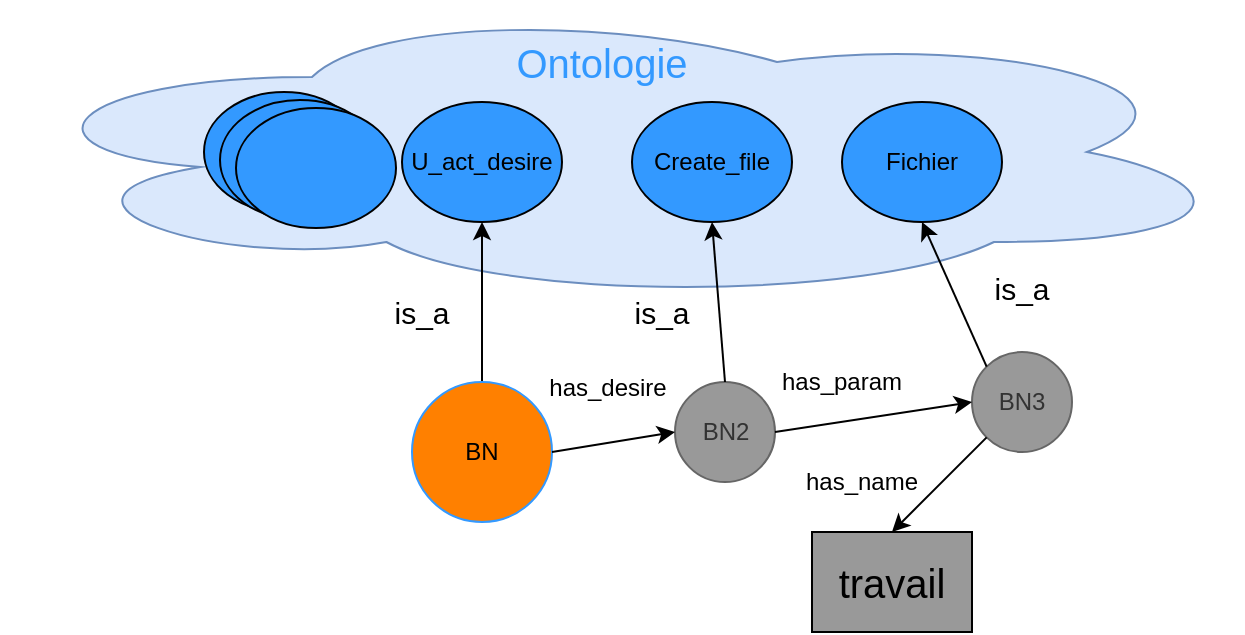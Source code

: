 <mxfile version="10.6.8" type="device"><diagram id="lExLXjc1cdtKiexNxYVn" name="Page-1"><mxGraphModel dx="1074" dy="1669" grid="1" gridSize="10" guides="1" tooltips="1" connect="1" arrows="1" fold="1" page="1" pageScale="1" pageWidth="850" pageHeight="1100" math="0" shadow="0"><root><mxCell id="0"/><mxCell id="1" parent="0"/><mxCell id="gBONUCXfuuOxTCACP9RK-22" value="" style="ellipse;shape=cloud;whiteSpace=wrap;html=1;strokeColor=#6c8ebf;fillColor=#dae8fc;" vertex="1" parent="1"><mxGeometry x="320" y="-70" width="620" height="150" as="geometry"/></mxCell><mxCell id="gBONUCXfuuOxTCACP9RK-26" style="edgeStyle=orthogonalEdgeStyle;rounded=0;orthogonalLoop=1;jettySize=auto;html=1;exitX=0.5;exitY=0;exitDx=0;exitDy=0;entryX=0.5;entryY=1;entryDx=0;entryDy=0;" edge="1" parent="1" source="lvxdYItzJVjIvdjhRI7E-11" target="gBONUCXfuuOxTCACP9RK-9"><mxGeometry relative="1" as="geometry"/></mxCell><mxCell id="lvxdYItzJVjIvdjhRI7E-11" value="BN" style="ellipse;whiteSpace=wrap;html=1;aspect=fixed;strokeColor=#3399FF;fillColor=#FF8000;" parent="1" vertex="1"><mxGeometry x="525" y="120" width="70" height="70" as="geometry"/></mxCell><mxCell id="gBONUCXfuuOxTCACP9RK-1" value="BN3" style="ellipse;whiteSpace=wrap;html=1;aspect=fixed;strokeColor=#666666;fillColor=#999999;fontColor=#333333;" vertex="1" parent="1"><mxGeometry x="805" y="105" width="50" height="50" as="geometry"/></mxCell><mxCell id="gBONUCXfuuOxTCACP9RK-7" value="Create_file" style="ellipse;whiteSpace=wrap;html=1;strokeColor=#000000;fillColor=#3399FF;" vertex="1" parent="1"><mxGeometry x="635" y="-20" width="80" height="60" as="geometry"/></mxCell><mxCell id="gBONUCXfuuOxTCACP9RK-9" value="U_act_desire" style="ellipse;whiteSpace=wrap;html=1;strokeColor=#000000;fillColor=#3399FF;" vertex="1" parent="1"><mxGeometry x="520" y="-20" width="80" height="60" as="geometry"/></mxCell><mxCell id="gBONUCXfuuOxTCACP9RK-10" value="Fichier" style="ellipse;whiteSpace=wrap;html=1;strokeColor=#000000;fillColor=#3399FF;" vertex="1" parent="1"><mxGeometry x="740" y="-20" width="80" height="60" as="geometry"/></mxCell><mxCell id="gBONUCXfuuOxTCACP9RK-11" value="" style="ellipse;whiteSpace=wrap;html=1;strokeColor=#000000;fillColor=#3399FF;" vertex="1" parent="1"><mxGeometry x="421" y="-25" width="80" height="60" as="geometry"/></mxCell><mxCell id="gBONUCXfuuOxTCACP9RK-12" value="" style="ellipse;whiteSpace=wrap;html=1;strokeColor=#000000;fillColor=#3399FF;" vertex="1" parent="1"><mxGeometry x="429" y="-21" width="80" height="60" as="geometry"/></mxCell><mxCell id="gBONUCXfuuOxTCACP9RK-16" value="&lt;font style=&quot;font-size: 15px&quot;&gt;is_a&lt;/font&gt;" style="text;html=1;strokeColor=none;fillColor=none;align=center;verticalAlign=middle;whiteSpace=wrap;rounded=0;" vertex="1" parent="1"><mxGeometry x="510" y="75" width="40" height="20" as="geometry"/></mxCell><mxCell id="gBONUCXfuuOxTCACP9RK-17" value="" style="endArrow=classic;html=1;entryX=0.5;entryY=1;entryDx=0;entryDy=0;exitX=0;exitY=0;exitDx=0;exitDy=0;" edge="1" parent="1" source="gBONUCXfuuOxTCACP9RK-1" target="gBONUCXfuuOxTCACP9RK-10"><mxGeometry width="50" height="50" relative="1" as="geometry"><mxPoint x="760" y="240" as="sourcePoint"/><mxPoint x="800" y="320" as="targetPoint"/></mxGeometry></mxCell><mxCell id="gBONUCXfuuOxTCACP9RK-21" value="&lt;font style=&quot;font-size: 15px&quot;&gt;is_a&lt;/font&gt;" style="text;html=1;strokeColor=none;fillColor=none;align=center;verticalAlign=middle;whiteSpace=wrap;rounded=0;" vertex="1" parent="1"><mxGeometry x="810" y="62.5" width="40" height="20" as="geometry"/></mxCell><mxCell id="gBONUCXfuuOxTCACP9RK-23" value="&lt;font style=&quot;font-size: 20px&quot; color=&quot;#3399FF&quot;&gt;Ontologie&lt;/font&gt;" style="text;html=1;strokeColor=none;fillColor=none;align=center;verticalAlign=middle;whiteSpace=wrap;rounded=0;" vertex="1" parent="1"><mxGeometry x="600" y="-50" width="40" height="20" as="geometry"/></mxCell><mxCell id="gBONUCXfuuOxTCACP9RK-27" value="BN2" style="ellipse;whiteSpace=wrap;html=1;aspect=fixed;strokeColor=#666666;fillColor=#999999;fontColor=#333333;" vertex="1" parent="1"><mxGeometry x="656.5" y="120" width="50" height="50" as="geometry"/></mxCell><mxCell id="gBONUCXfuuOxTCACP9RK-29" value="&lt;font style=&quot;font-size: 15px&quot;&gt;is_a&lt;/font&gt;" style="text;html=1;strokeColor=none;fillColor=none;align=center;verticalAlign=middle;whiteSpace=wrap;rounded=0;" vertex="1" parent="1"><mxGeometry x="630" y="75" width="40" height="20" as="geometry"/></mxCell><mxCell id="gBONUCXfuuOxTCACP9RK-31" value="" style="endArrow=classic;html=1;entryX=0;entryY=0.5;entryDx=0;entryDy=0;exitX=1;exitY=0.5;exitDx=0;exitDy=0;" edge="1" parent="1" source="gBONUCXfuuOxTCACP9RK-27" target="gBONUCXfuuOxTCACP9RK-1"><mxGeometry width="50" height="50" relative="1" as="geometry"><mxPoint x="822" y="122" as="sourcePoint"/><mxPoint x="790" y="50" as="targetPoint"/></mxGeometry></mxCell><mxCell id="gBONUCXfuuOxTCACP9RK-32" value="has_param" style="text;html=1;strokeColor=none;fillColor=none;align=center;verticalAlign=middle;whiteSpace=wrap;rounded=0;" vertex="1" parent="1"><mxGeometry x="720" y="110" width="40" height="20" as="geometry"/></mxCell><mxCell id="gBONUCXfuuOxTCACP9RK-33" value="&lt;font style=&quot;font-size: 20px&quot;&gt;travail&lt;/font&gt;" style="rounded=0;whiteSpace=wrap;html=1;strokeColor=#000000;fillColor=#999999;" vertex="1" parent="1"><mxGeometry x="725" y="195" width="80" height="50" as="geometry"/></mxCell><mxCell id="gBONUCXfuuOxTCACP9RK-35" value="" style="endArrow=classic;html=1;entryX=0.5;entryY=0;entryDx=0;entryDy=0;exitX=0;exitY=1;exitDx=0;exitDy=0;" edge="1" parent="1" source="gBONUCXfuuOxTCACP9RK-1" target="gBONUCXfuuOxTCACP9RK-33"><mxGeometry width="50" height="50" relative="1" as="geometry"><mxPoint x="710" y="155" as="sourcePoint"/><mxPoint x="815" y="140" as="targetPoint"/></mxGeometry></mxCell><mxCell id="gBONUCXfuuOxTCACP9RK-36" value="has_name" style="text;html=1;strokeColor=none;fillColor=none;align=center;verticalAlign=middle;whiteSpace=wrap;rounded=0;" vertex="1" parent="1"><mxGeometry x="730" y="160" width="40" height="20" as="geometry"/></mxCell><mxCell id="gBONUCXfuuOxTCACP9RK-37" value="" style="endArrow=classic;html=1;entryX=0;entryY=0.5;entryDx=0;entryDy=0;exitX=1;exitY=0.5;exitDx=0;exitDy=0;" edge="1" parent="1" source="lvxdYItzJVjIvdjhRI7E-11" target="gBONUCXfuuOxTCACP9RK-27"><mxGeometry width="50" height="50" relative="1" as="geometry"><mxPoint x="710" y="155" as="sourcePoint"/><mxPoint x="815" y="140" as="targetPoint"/></mxGeometry></mxCell><mxCell id="gBONUCXfuuOxTCACP9RK-38" value="&lt;div&gt;has_desire&lt;/div&gt;&lt;div&gt;&lt;br&gt;&lt;/div&gt;" style="text;html=1;strokeColor=none;fillColor=none;align=center;verticalAlign=middle;whiteSpace=wrap;rounded=0;" vertex="1" parent="1"><mxGeometry x="602.5" y="120" width="40" height="20" as="geometry"/></mxCell><mxCell id="gBONUCXfuuOxTCACP9RK-39" value="" style="endArrow=classic;html=1;entryX=0.5;entryY=1;entryDx=0;entryDy=0;exitX=0.5;exitY=0;exitDx=0;exitDy=0;" edge="1" parent="1" source="gBONUCXfuuOxTCACP9RK-27" target="gBONUCXfuuOxTCACP9RK-7"><mxGeometry width="50" height="50" relative="1" as="geometry"><mxPoint x="822" y="122" as="sourcePoint"/><mxPoint x="790" y="50" as="targetPoint"/></mxGeometry></mxCell><mxCell id="gBONUCXfuuOxTCACP9RK-40" value="" style="ellipse;whiteSpace=wrap;html=1;strokeColor=#000000;fillColor=#3399FF;" vertex="1" parent="1"><mxGeometry x="437" y="-17" width="80" height="60" as="geometry"/></mxCell></root></mxGraphModel></diagram></mxfile>